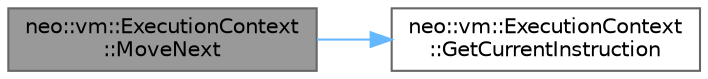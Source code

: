 digraph "neo::vm::ExecutionContext::MoveNext"
{
 // LATEX_PDF_SIZE
  bgcolor="transparent";
  edge [fontname=Helvetica,fontsize=10,labelfontname=Helvetica,labelfontsize=10];
  node [fontname=Helvetica,fontsize=10,shape=box,height=0.2,width=0.4];
  rankdir="LR";
  Node1 [id="Node000001",label="neo::vm::ExecutionContext\l::MoveNext",height=0.2,width=0.4,color="gray40", fillcolor="grey60", style="filled", fontcolor="black",tooltip="Moves to the next instruction."];
  Node1 -> Node2 [id="edge1_Node000001_Node000002",color="steelblue1",style="solid",tooltip=" "];
  Node2 [id="Node000002",label="neo::vm::ExecutionContext\l::GetCurrentInstruction",height=0.2,width=0.4,color="grey40", fillcolor="white", style="filled",URL="$classneo_1_1vm_1_1_execution_context.html#a449a6bda6f6c3126f9eb7dd8782e9f45",tooltip="Gets the current instruction."];
}
